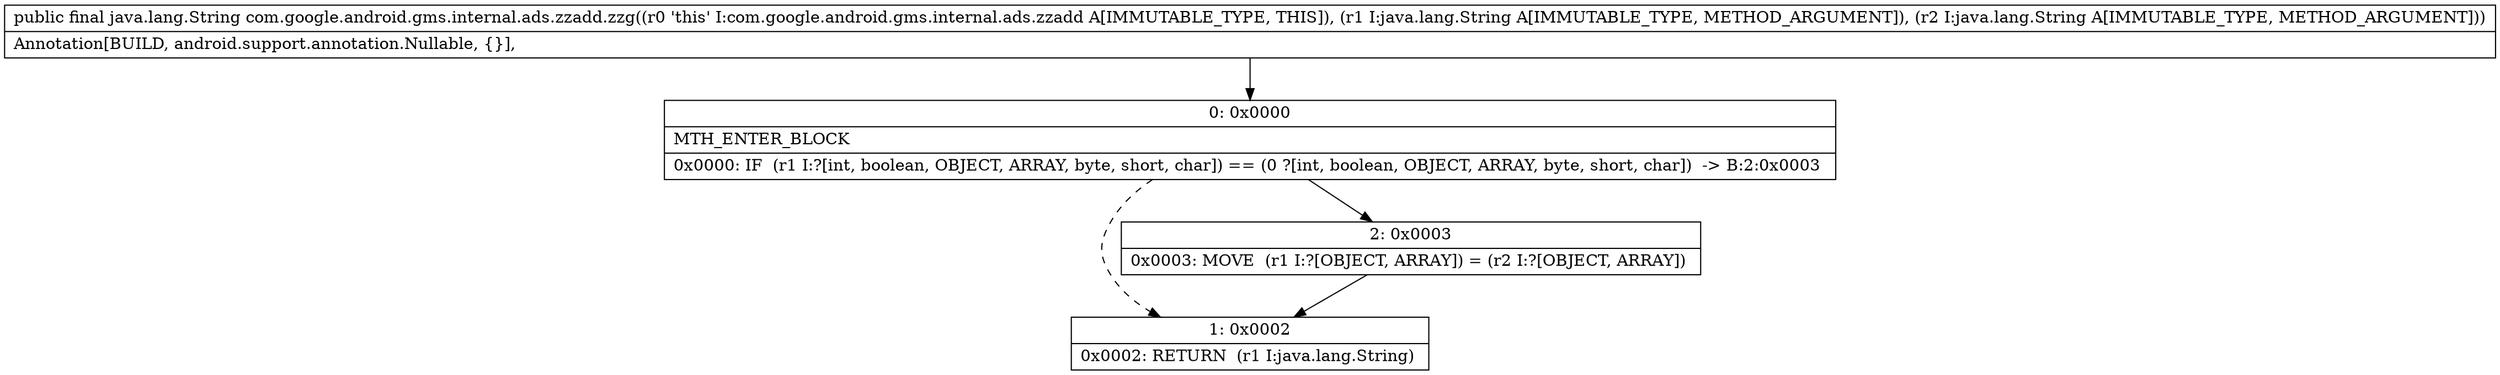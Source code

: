 digraph "CFG forcom.google.android.gms.internal.ads.zzadd.zzg(Ljava\/lang\/String;Ljava\/lang\/String;)Ljava\/lang\/String;" {
Node_0 [shape=record,label="{0\:\ 0x0000|MTH_ENTER_BLOCK\l|0x0000: IF  (r1 I:?[int, boolean, OBJECT, ARRAY, byte, short, char]) == (0 ?[int, boolean, OBJECT, ARRAY, byte, short, char])  \-\> B:2:0x0003 \l}"];
Node_1 [shape=record,label="{1\:\ 0x0002|0x0002: RETURN  (r1 I:java.lang.String) \l}"];
Node_2 [shape=record,label="{2\:\ 0x0003|0x0003: MOVE  (r1 I:?[OBJECT, ARRAY]) = (r2 I:?[OBJECT, ARRAY]) \l}"];
MethodNode[shape=record,label="{public final java.lang.String com.google.android.gms.internal.ads.zzadd.zzg((r0 'this' I:com.google.android.gms.internal.ads.zzadd A[IMMUTABLE_TYPE, THIS]), (r1 I:java.lang.String A[IMMUTABLE_TYPE, METHOD_ARGUMENT]), (r2 I:java.lang.String A[IMMUTABLE_TYPE, METHOD_ARGUMENT]))  | Annotation[BUILD, android.support.annotation.Nullable, \{\}], \l}"];
MethodNode -> Node_0;
Node_0 -> Node_1[style=dashed];
Node_0 -> Node_2;
Node_2 -> Node_1;
}

